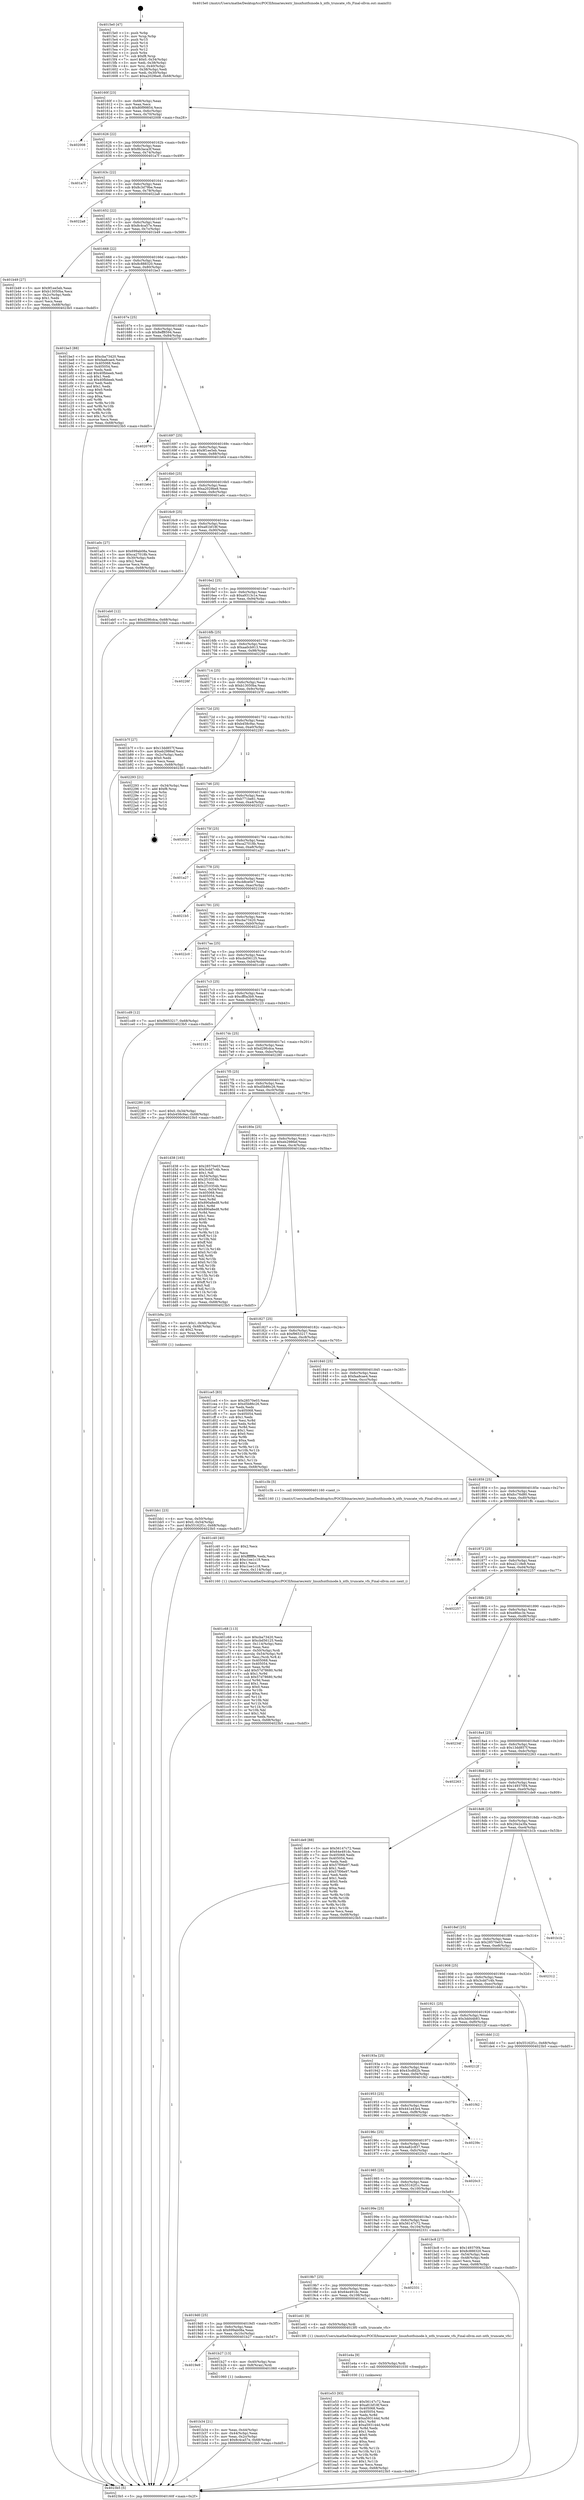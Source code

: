 digraph "0x4015e0" {
  label = "0x4015e0 (/mnt/c/Users/mathe/Desktop/tcc/POCII/binaries/extr_linuxfsntfsinode.h_ntfs_truncate_vfs_Final-ollvm.out::main(0))"
  labelloc = "t"
  node[shape=record]

  Entry [label="",width=0.3,height=0.3,shape=circle,fillcolor=black,style=filled]
  "0x40160f" [label="{
     0x40160f [23]\l
     | [instrs]\l
     &nbsp;&nbsp;0x40160f \<+3\>: mov -0x68(%rbp),%eax\l
     &nbsp;&nbsp;0x401612 \<+2\>: mov %eax,%ecx\l
     &nbsp;&nbsp;0x401614 \<+6\>: sub $0x80f99854,%ecx\l
     &nbsp;&nbsp;0x40161a \<+3\>: mov %eax,-0x6c(%rbp)\l
     &nbsp;&nbsp;0x40161d \<+3\>: mov %ecx,-0x70(%rbp)\l
     &nbsp;&nbsp;0x401620 \<+6\>: je 0000000000402008 \<main+0xa28\>\l
  }"]
  "0x402008" [label="{
     0x402008\l
  }", style=dashed]
  "0x401626" [label="{
     0x401626 [22]\l
     | [instrs]\l
     &nbsp;&nbsp;0x401626 \<+5\>: jmp 000000000040162b \<main+0x4b\>\l
     &nbsp;&nbsp;0x40162b \<+3\>: mov -0x6c(%rbp),%eax\l
     &nbsp;&nbsp;0x40162e \<+5\>: sub $0x8b3aca3f,%eax\l
     &nbsp;&nbsp;0x401633 \<+3\>: mov %eax,-0x74(%rbp)\l
     &nbsp;&nbsp;0x401636 \<+6\>: je 0000000000401a7f \<main+0x49f\>\l
  }"]
  Exit [label="",width=0.3,height=0.3,shape=circle,fillcolor=black,style=filled,peripheries=2]
  "0x401a7f" [label="{
     0x401a7f\l
  }", style=dashed]
  "0x40163c" [label="{
     0x40163c [22]\l
     | [instrs]\l
     &nbsp;&nbsp;0x40163c \<+5\>: jmp 0000000000401641 \<main+0x61\>\l
     &nbsp;&nbsp;0x401641 \<+3\>: mov -0x6c(%rbp),%eax\l
     &nbsp;&nbsp;0x401644 \<+5\>: sub $0x8c3d79be,%eax\l
     &nbsp;&nbsp;0x401649 \<+3\>: mov %eax,-0x78(%rbp)\l
     &nbsp;&nbsp;0x40164c \<+6\>: je 00000000004022a8 \<main+0xcc8\>\l
  }"]
  "0x401e53" [label="{
     0x401e53 [93]\l
     | [instrs]\l
     &nbsp;&nbsp;0x401e53 \<+5\>: mov $0x56147c72,%eax\l
     &nbsp;&nbsp;0x401e58 \<+5\>: mov $0xa81bf18f,%ecx\l
     &nbsp;&nbsp;0x401e5d \<+7\>: mov 0x405068,%edx\l
     &nbsp;&nbsp;0x401e64 \<+7\>: mov 0x405054,%esi\l
     &nbsp;&nbsp;0x401e6b \<+3\>: mov %edx,%r8d\l
     &nbsp;&nbsp;0x401e6e \<+7\>: sub $0xa593144d,%r8d\l
     &nbsp;&nbsp;0x401e75 \<+4\>: sub $0x1,%r8d\l
     &nbsp;&nbsp;0x401e79 \<+7\>: add $0xa593144d,%r8d\l
     &nbsp;&nbsp;0x401e80 \<+4\>: imul %r8d,%edx\l
     &nbsp;&nbsp;0x401e84 \<+3\>: and $0x1,%edx\l
     &nbsp;&nbsp;0x401e87 \<+3\>: cmp $0x0,%edx\l
     &nbsp;&nbsp;0x401e8a \<+4\>: sete %r9b\l
     &nbsp;&nbsp;0x401e8e \<+3\>: cmp $0xa,%esi\l
     &nbsp;&nbsp;0x401e91 \<+4\>: setl %r10b\l
     &nbsp;&nbsp;0x401e95 \<+3\>: mov %r9b,%r11b\l
     &nbsp;&nbsp;0x401e98 \<+3\>: and %r10b,%r11b\l
     &nbsp;&nbsp;0x401e9b \<+3\>: xor %r10b,%r9b\l
     &nbsp;&nbsp;0x401e9e \<+3\>: or %r9b,%r11b\l
     &nbsp;&nbsp;0x401ea1 \<+4\>: test $0x1,%r11b\l
     &nbsp;&nbsp;0x401ea5 \<+3\>: cmovne %ecx,%eax\l
     &nbsp;&nbsp;0x401ea8 \<+3\>: mov %eax,-0x68(%rbp)\l
     &nbsp;&nbsp;0x401eab \<+5\>: jmp 00000000004023b5 \<main+0xdd5\>\l
  }"]
  "0x4022a8" [label="{
     0x4022a8\l
  }", style=dashed]
  "0x401652" [label="{
     0x401652 [22]\l
     | [instrs]\l
     &nbsp;&nbsp;0x401652 \<+5\>: jmp 0000000000401657 \<main+0x77\>\l
     &nbsp;&nbsp;0x401657 \<+3\>: mov -0x6c(%rbp),%eax\l
     &nbsp;&nbsp;0x40165a \<+5\>: sub $0x8c4ca57e,%eax\l
     &nbsp;&nbsp;0x40165f \<+3\>: mov %eax,-0x7c(%rbp)\l
     &nbsp;&nbsp;0x401662 \<+6\>: je 0000000000401b49 \<main+0x569\>\l
  }"]
  "0x401e4a" [label="{
     0x401e4a [9]\l
     | [instrs]\l
     &nbsp;&nbsp;0x401e4a \<+4\>: mov -0x50(%rbp),%rdi\l
     &nbsp;&nbsp;0x401e4e \<+5\>: call 0000000000401030 \<free@plt\>\l
     | [calls]\l
     &nbsp;&nbsp;0x401030 \{1\} (unknown)\l
  }"]
  "0x401b49" [label="{
     0x401b49 [27]\l
     | [instrs]\l
     &nbsp;&nbsp;0x401b49 \<+5\>: mov $0x9f1ee5eb,%eax\l
     &nbsp;&nbsp;0x401b4e \<+5\>: mov $0xb13050ba,%ecx\l
     &nbsp;&nbsp;0x401b53 \<+3\>: mov -0x2c(%rbp),%edx\l
     &nbsp;&nbsp;0x401b56 \<+3\>: cmp $0x1,%edx\l
     &nbsp;&nbsp;0x401b59 \<+3\>: cmovl %ecx,%eax\l
     &nbsp;&nbsp;0x401b5c \<+3\>: mov %eax,-0x68(%rbp)\l
     &nbsp;&nbsp;0x401b5f \<+5\>: jmp 00000000004023b5 \<main+0xdd5\>\l
  }"]
  "0x401668" [label="{
     0x401668 [22]\l
     | [instrs]\l
     &nbsp;&nbsp;0x401668 \<+5\>: jmp 000000000040166d \<main+0x8d\>\l
     &nbsp;&nbsp;0x40166d \<+3\>: mov -0x6c(%rbp),%eax\l
     &nbsp;&nbsp;0x401670 \<+5\>: sub $0x8c888320,%eax\l
     &nbsp;&nbsp;0x401675 \<+3\>: mov %eax,-0x80(%rbp)\l
     &nbsp;&nbsp;0x401678 \<+6\>: je 0000000000401be3 \<main+0x603\>\l
  }"]
  "0x401c68" [label="{
     0x401c68 [113]\l
     | [instrs]\l
     &nbsp;&nbsp;0x401c68 \<+5\>: mov $0xcba73420,%ecx\l
     &nbsp;&nbsp;0x401c6d \<+5\>: mov $0xcbd56125,%edx\l
     &nbsp;&nbsp;0x401c72 \<+6\>: mov -0x114(%rbp),%esi\l
     &nbsp;&nbsp;0x401c78 \<+3\>: imul %eax,%esi\l
     &nbsp;&nbsp;0x401c7b \<+4\>: mov -0x50(%rbp),%rdi\l
     &nbsp;&nbsp;0x401c7f \<+4\>: movslq -0x54(%rbp),%r8\l
     &nbsp;&nbsp;0x401c83 \<+4\>: mov %esi,(%rdi,%r8,4)\l
     &nbsp;&nbsp;0x401c87 \<+7\>: mov 0x405068,%eax\l
     &nbsp;&nbsp;0x401c8e \<+7\>: mov 0x405054,%esi\l
     &nbsp;&nbsp;0x401c95 \<+3\>: mov %eax,%r9d\l
     &nbsp;&nbsp;0x401c98 \<+7\>: add $0x57d78680,%r9d\l
     &nbsp;&nbsp;0x401c9f \<+4\>: sub $0x1,%r9d\l
     &nbsp;&nbsp;0x401ca3 \<+7\>: sub $0x57d78680,%r9d\l
     &nbsp;&nbsp;0x401caa \<+4\>: imul %r9d,%eax\l
     &nbsp;&nbsp;0x401cae \<+3\>: and $0x1,%eax\l
     &nbsp;&nbsp;0x401cb1 \<+3\>: cmp $0x0,%eax\l
     &nbsp;&nbsp;0x401cb4 \<+4\>: sete %r10b\l
     &nbsp;&nbsp;0x401cb8 \<+3\>: cmp $0xa,%esi\l
     &nbsp;&nbsp;0x401cbb \<+4\>: setl %r11b\l
     &nbsp;&nbsp;0x401cbf \<+3\>: mov %r10b,%bl\l
     &nbsp;&nbsp;0x401cc2 \<+3\>: and %r11b,%bl\l
     &nbsp;&nbsp;0x401cc5 \<+3\>: xor %r11b,%r10b\l
     &nbsp;&nbsp;0x401cc8 \<+3\>: or %r10b,%bl\l
     &nbsp;&nbsp;0x401ccb \<+3\>: test $0x1,%bl\l
     &nbsp;&nbsp;0x401cce \<+3\>: cmovne %edx,%ecx\l
     &nbsp;&nbsp;0x401cd1 \<+3\>: mov %ecx,-0x68(%rbp)\l
     &nbsp;&nbsp;0x401cd4 \<+5\>: jmp 00000000004023b5 \<main+0xdd5\>\l
  }"]
  "0x401be3" [label="{
     0x401be3 [88]\l
     | [instrs]\l
     &nbsp;&nbsp;0x401be3 \<+5\>: mov $0xcba73420,%eax\l
     &nbsp;&nbsp;0x401be8 \<+5\>: mov $0xfaa8cae4,%ecx\l
     &nbsp;&nbsp;0x401bed \<+7\>: mov 0x405068,%edx\l
     &nbsp;&nbsp;0x401bf4 \<+7\>: mov 0x405054,%esi\l
     &nbsp;&nbsp;0x401bfb \<+2\>: mov %edx,%edi\l
     &nbsp;&nbsp;0x401bfd \<+6\>: add $0x40fbbeeb,%edi\l
     &nbsp;&nbsp;0x401c03 \<+3\>: sub $0x1,%edi\l
     &nbsp;&nbsp;0x401c06 \<+6\>: sub $0x40fbbeeb,%edi\l
     &nbsp;&nbsp;0x401c0c \<+3\>: imul %edi,%edx\l
     &nbsp;&nbsp;0x401c0f \<+3\>: and $0x1,%edx\l
     &nbsp;&nbsp;0x401c12 \<+3\>: cmp $0x0,%edx\l
     &nbsp;&nbsp;0x401c15 \<+4\>: sete %r8b\l
     &nbsp;&nbsp;0x401c19 \<+3\>: cmp $0xa,%esi\l
     &nbsp;&nbsp;0x401c1c \<+4\>: setl %r9b\l
     &nbsp;&nbsp;0x401c20 \<+3\>: mov %r8b,%r10b\l
     &nbsp;&nbsp;0x401c23 \<+3\>: and %r9b,%r10b\l
     &nbsp;&nbsp;0x401c26 \<+3\>: xor %r9b,%r8b\l
     &nbsp;&nbsp;0x401c29 \<+3\>: or %r8b,%r10b\l
     &nbsp;&nbsp;0x401c2c \<+4\>: test $0x1,%r10b\l
     &nbsp;&nbsp;0x401c30 \<+3\>: cmovne %ecx,%eax\l
     &nbsp;&nbsp;0x401c33 \<+3\>: mov %eax,-0x68(%rbp)\l
     &nbsp;&nbsp;0x401c36 \<+5\>: jmp 00000000004023b5 \<main+0xdd5\>\l
  }"]
  "0x40167e" [label="{
     0x40167e [25]\l
     | [instrs]\l
     &nbsp;&nbsp;0x40167e \<+5\>: jmp 0000000000401683 \<main+0xa3\>\l
     &nbsp;&nbsp;0x401683 \<+3\>: mov -0x6c(%rbp),%eax\l
     &nbsp;&nbsp;0x401686 \<+5\>: sub $0x8eff8594,%eax\l
     &nbsp;&nbsp;0x40168b \<+6\>: mov %eax,-0x84(%rbp)\l
     &nbsp;&nbsp;0x401691 \<+6\>: je 0000000000402070 \<main+0xa90\>\l
  }"]
  "0x401c40" [label="{
     0x401c40 [40]\l
     | [instrs]\l
     &nbsp;&nbsp;0x401c40 \<+5\>: mov $0x2,%ecx\l
     &nbsp;&nbsp;0x401c45 \<+1\>: cltd\l
     &nbsp;&nbsp;0x401c46 \<+2\>: idiv %ecx\l
     &nbsp;&nbsp;0x401c48 \<+6\>: imul $0xfffffffe,%edx,%ecx\l
     &nbsp;&nbsp;0x401c4e \<+6\>: add $0xc1ee1c18,%ecx\l
     &nbsp;&nbsp;0x401c54 \<+3\>: add $0x1,%ecx\l
     &nbsp;&nbsp;0x401c57 \<+6\>: sub $0xc1ee1c18,%ecx\l
     &nbsp;&nbsp;0x401c5d \<+6\>: mov %ecx,-0x114(%rbp)\l
     &nbsp;&nbsp;0x401c63 \<+5\>: call 0000000000401160 \<next_i\>\l
     | [calls]\l
     &nbsp;&nbsp;0x401160 \{1\} (/mnt/c/Users/mathe/Desktop/tcc/POCII/binaries/extr_linuxfsntfsinode.h_ntfs_truncate_vfs_Final-ollvm.out::next_i)\l
  }"]
  "0x402070" [label="{
     0x402070\l
  }", style=dashed]
  "0x401697" [label="{
     0x401697 [25]\l
     | [instrs]\l
     &nbsp;&nbsp;0x401697 \<+5\>: jmp 000000000040169c \<main+0xbc\>\l
     &nbsp;&nbsp;0x40169c \<+3\>: mov -0x6c(%rbp),%eax\l
     &nbsp;&nbsp;0x40169f \<+5\>: sub $0x9f1ee5eb,%eax\l
     &nbsp;&nbsp;0x4016a4 \<+6\>: mov %eax,-0x88(%rbp)\l
     &nbsp;&nbsp;0x4016aa \<+6\>: je 0000000000401b64 \<main+0x584\>\l
  }"]
  "0x401bb1" [label="{
     0x401bb1 [23]\l
     | [instrs]\l
     &nbsp;&nbsp;0x401bb1 \<+4\>: mov %rax,-0x50(%rbp)\l
     &nbsp;&nbsp;0x401bb5 \<+7\>: movl $0x0,-0x54(%rbp)\l
     &nbsp;&nbsp;0x401bbc \<+7\>: movl $0x55162f1c,-0x68(%rbp)\l
     &nbsp;&nbsp;0x401bc3 \<+5\>: jmp 00000000004023b5 \<main+0xdd5\>\l
  }"]
  "0x401b64" [label="{
     0x401b64\l
  }", style=dashed]
  "0x4016b0" [label="{
     0x4016b0 [25]\l
     | [instrs]\l
     &nbsp;&nbsp;0x4016b0 \<+5\>: jmp 00000000004016b5 \<main+0xd5\>\l
     &nbsp;&nbsp;0x4016b5 \<+3\>: mov -0x6c(%rbp),%eax\l
     &nbsp;&nbsp;0x4016b8 \<+5\>: sub $0xa2029be8,%eax\l
     &nbsp;&nbsp;0x4016bd \<+6\>: mov %eax,-0x8c(%rbp)\l
     &nbsp;&nbsp;0x4016c3 \<+6\>: je 0000000000401a0c \<main+0x42c\>\l
  }"]
  "0x401b34" [label="{
     0x401b34 [21]\l
     | [instrs]\l
     &nbsp;&nbsp;0x401b34 \<+3\>: mov %eax,-0x44(%rbp)\l
     &nbsp;&nbsp;0x401b37 \<+3\>: mov -0x44(%rbp),%eax\l
     &nbsp;&nbsp;0x401b3a \<+3\>: mov %eax,-0x2c(%rbp)\l
     &nbsp;&nbsp;0x401b3d \<+7\>: movl $0x8c4ca57e,-0x68(%rbp)\l
     &nbsp;&nbsp;0x401b44 \<+5\>: jmp 00000000004023b5 \<main+0xdd5\>\l
  }"]
  "0x401a0c" [label="{
     0x401a0c [27]\l
     | [instrs]\l
     &nbsp;&nbsp;0x401a0c \<+5\>: mov $0x699ab08a,%eax\l
     &nbsp;&nbsp;0x401a11 \<+5\>: mov $0xca27018b,%ecx\l
     &nbsp;&nbsp;0x401a16 \<+3\>: mov -0x30(%rbp),%edx\l
     &nbsp;&nbsp;0x401a19 \<+3\>: cmp $0x2,%edx\l
     &nbsp;&nbsp;0x401a1c \<+3\>: cmovne %ecx,%eax\l
     &nbsp;&nbsp;0x401a1f \<+3\>: mov %eax,-0x68(%rbp)\l
     &nbsp;&nbsp;0x401a22 \<+5\>: jmp 00000000004023b5 \<main+0xdd5\>\l
  }"]
  "0x4016c9" [label="{
     0x4016c9 [25]\l
     | [instrs]\l
     &nbsp;&nbsp;0x4016c9 \<+5\>: jmp 00000000004016ce \<main+0xee\>\l
     &nbsp;&nbsp;0x4016ce \<+3\>: mov -0x6c(%rbp),%eax\l
     &nbsp;&nbsp;0x4016d1 \<+5\>: sub $0xa81bf18f,%eax\l
     &nbsp;&nbsp;0x4016d6 \<+6\>: mov %eax,-0x90(%rbp)\l
     &nbsp;&nbsp;0x4016dc \<+6\>: je 0000000000401eb0 \<main+0x8d0\>\l
  }"]
  "0x4023b5" [label="{
     0x4023b5 [5]\l
     | [instrs]\l
     &nbsp;&nbsp;0x4023b5 \<+5\>: jmp 000000000040160f \<main+0x2f\>\l
  }"]
  "0x4015e0" [label="{
     0x4015e0 [47]\l
     | [instrs]\l
     &nbsp;&nbsp;0x4015e0 \<+1\>: push %rbp\l
     &nbsp;&nbsp;0x4015e1 \<+3\>: mov %rsp,%rbp\l
     &nbsp;&nbsp;0x4015e4 \<+2\>: push %r15\l
     &nbsp;&nbsp;0x4015e6 \<+2\>: push %r14\l
     &nbsp;&nbsp;0x4015e8 \<+2\>: push %r13\l
     &nbsp;&nbsp;0x4015ea \<+2\>: push %r12\l
     &nbsp;&nbsp;0x4015ec \<+1\>: push %rbx\l
     &nbsp;&nbsp;0x4015ed \<+7\>: sub $0xf8,%rsp\l
     &nbsp;&nbsp;0x4015f4 \<+7\>: movl $0x0,-0x34(%rbp)\l
     &nbsp;&nbsp;0x4015fb \<+3\>: mov %edi,-0x38(%rbp)\l
     &nbsp;&nbsp;0x4015fe \<+4\>: mov %rsi,-0x40(%rbp)\l
     &nbsp;&nbsp;0x401602 \<+3\>: mov -0x38(%rbp),%edi\l
     &nbsp;&nbsp;0x401605 \<+3\>: mov %edi,-0x30(%rbp)\l
     &nbsp;&nbsp;0x401608 \<+7\>: movl $0xa2029be8,-0x68(%rbp)\l
  }"]
  "0x4019e9" [label="{
     0x4019e9\l
  }", style=dashed]
  "0x401eb0" [label="{
     0x401eb0 [12]\l
     | [instrs]\l
     &nbsp;&nbsp;0x401eb0 \<+7\>: movl $0xd29fcdca,-0x68(%rbp)\l
     &nbsp;&nbsp;0x401eb7 \<+5\>: jmp 00000000004023b5 \<main+0xdd5\>\l
  }"]
  "0x4016e2" [label="{
     0x4016e2 [25]\l
     | [instrs]\l
     &nbsp;&nbsp;0x4016e2 \<+5\>: jmp 00000000004016e7 \<main+0x107\>\l
     &nbsp;&nbsp;0x4016e7 \<+3\>: mov -0x6c(%rbp),%eax\l
     &nbsp;&nbsp;0x4016ea \<+5\>: sub $0xa9313c1e,%eax\l
     &nbsp;&nbsp;0x4016ef \<+6\>: mov %eax,-0x94(%rbp)\l
     &nbsp;&nbsp;0x4016f5 \<+6\>: je 0000000000401ebc \<main+0x8dc\>\l
  }"]
  "0x401b27" [label="{
     0x401b27 [13]\l
     | [instrs]\l
     &nbsp;&nbsp;0x401b27 \<+4\>: mov -0x40(%rbp),%rax\l
     &nbsp;&nbsp;0x401b2b \<+4\>: mov 0x8(%rax),%rdi\l
     &nbsp;&nbsp;0x401b2f \<+5\>: call 0000000000401060 \<atoi@plt\>\l
     | [calls]\l
     &nbsp;&nbsp;0x401060 \{1\} (unknown)\l
  }"]
  "0x401ebc" [label="{
     0x401ebc\l
  }", style=dashed]
  "0x4016fb" [label="{
     0x4016fb [25]\l
     | [instrs]\l
     &nbsp;&nbsp;0x4016fb \<+5\>: jmp 0000000000401700 \<main+0x120\>\l
     &nbsp;&nbsp;0x401700 \<+3\>: mov -0x6c(%rbp),%eax\l
     &nbsp;&nbsp;0x401703 \<+5\>: sub $0xaa0cb913,%eax\l
     &nbsp;&nbsp;0x401708 \<+6\>: mov %eax,-0x98(%rbp)\l
     &nbsp;&nbsp;0x40170e \<+6\>: je 000000000040226f \<main+0xc8f\>\l
  }"]
  "0x4019d0" [label="{
     0x4019d0 [25]\l
     | [instrs]\l
     &nbsp;&nbsp;0x4019d0 \<+5\>: jmp 00000000004019d5 \<main+0x3f5\>\l
     &nbsp;&nbsp;0x4019d5 \<+3\>: mov -0x6c(%rbp),%eax\l
     &nbsp;&nbsp;0x4019d8 \<+5\>: sub $0x699ab08a,%eax\l
     &nbsp;&nbsp;0x4019dd \<+6\>: mov %eax,-0x10c(%rbp)\l
     &nbsp;&nbsp;0x4019e3 \<+6\>: je 0000000000401b27 \<main+0x547\>\l
  }"]
  "0x40226f" [label="{
     0x40226f\l
  }", style=dashed]
  "0x401714" [label="{
     0x401714 [25]\l
     | [instrs]\l
     &nbsp;&nbsp;0x401714 \<+5\>: jmp 0000000000401719 \<main+0x139\>\l
     &nbsp;&nbsp;0x401719 \<+3\>: mov -0x6c(%rbp),%eax\l
     &nbsp;&nbsp;0x40171c \<+5\>: sub $0xb13050ba,%eax\l
     &nbsp;&nbsp;0x401721 \<+6\>: mov %eax,-0x9c(%rbp)\l
     &nbsp;&nbsp;0x401727 \<+6\>: je 0000000000401b7f \<main+0x59f\>\l
  }"]
  "0x401e41" [label="{
     0x401e41 [9]\l
     | [instrs]\l
     &nbsp;&nbsp;0x401e41 \<+4\>: mov -0x50(%rbp),%rdi\l
     &nbsp;&nbsp;0x401e45 \<+5\>: call 00000000004013f0 \<ntfs_truncate_vfs\>\l
     | [calls]\l
     &nbsp;&nbsp;0x4013f0 \{1\} (/mnt/c/Users/mathe/Desktop/tcc/POCII/binaries/extr_linuxfsntfsinode.h_ntfs_truncate_vfs_Final-ollvm.out::ntfs_truncate_vfs)\l
  }"]
  "0x401b7f" [label="{
     0x401b7f [27]\l
     | [instrs]\l
     &nbsp;&nbsp;0x401b7f \<+5\>: mov $0x13dd857f,%eax\l
     &nbsp;&nbsp;0x401b84 \<+5\>: mov $0xeb2986ef,%ecx\l
     &nbsp;&nbsp;0x401b89 \<+3\>: mov -0x2c(%rbp),%edx\l
     &nbsp;&nbsp;0x401b8c \<+3\>: cmp $0x0,%edx\l
     &nbsp;&nbsp;0x401b8f \<+3\>: cmove %ecx,%eax\l
     &nbsp;&nbsp;0x401b92 \<+3\>: mov %eax,-0x68(%rbp)\l
     &nbsp;&nbsp;0x401b95 \<+5\>: jmp 00000000004023b5 \<main+0xdd5\>\l
  }"]
  "0x40172d" [label="{
     0x40172d [25]\l
     | [instrs]\l
     &nbsp;&nbsp;0x40172d \<+5\>: jmp 0000000000401732 \<main+0x152\>\l
     &nbsp;&nbsp;0x401732 \<+3\>: mov -0x6c(%rbp),%eax\l
     &nbsp;&nbsp;0x401735 \<+5\>: sub $0xb458c9ac,%eax\l
     &nbsp;&nbsp;0x40173a \<+6\>: mov %eax,-0xa0(%rbp)\l
     &nbsp;&nbsp;0x401740 \<+6\>: je 0000000000402293 \<main+0xcb3\>\l
  }"]
  "0x4019b7" [label="{
     0x4019b7 [25]\l
     | [instrs]\l
     &nbsp;&nbsp;0x4019b7 \<+5\>: jmp 00000000004019bc \<main+0x3dc\>\l
     &nbsp;&nbsp;0x4019bc \<+3\>: mov -0x6c(%rbp),%eax\l
     &nbsp;&nbsp;0x4019bf \<+5\>: sub $0x64e491dc,%eax\l
     &nbsp;&nbsp;0x4019c4 \<+6\>: mov %eax,-0x108(%rbp)\l
     &nbsp;&nbsp;0x4019ca \<+6\>: je 0000000000401e41 \<main+0x861\>\l
  }"]
  "0x402293" [label="{
     0x402293 [21]\l
     | [instrs]\l
     &nbsp;&nbsp;0x402293 \<+3\>: mov -0x34(%rbp),%eax\l
     &nbsp;&nbsp;0x402296 \<+7\>: add $0xf8,%rsp\l
     &nbsp;&nbsp;0x40229d \<+1\>: pop %rbx\l
     &nbsp;&nbsp;0x40229e \<+2\>: pop %r12\l
     &nbsp;&nbsp;0x4022a0 \<+2\>: pop %r13\l
     &nbsp;&nbsp;0x4022a2 \<+2\>: pop %r14\l
     &nbsp;&nbsp;0x4022a4 \<+2\>: pop %r15\l
     &nbsp;&nbsp;0x4022a6 \<+1\>: pop %rbp\l
     &nbsp;&nbsp;0x4022a7 \<+1\>: ret\l
  }"]
  "0x401746" [label="{
     0x401746 [25]\l
     | [instrs]\l
     &nbsp;&nbsp;0x401746 \<+5\>: jmp 000000000040174b \<main+0x16b\>\l
     &nbsp;&nbsp;0x40174b \<+3\>: mov -0x6c(%rbp),%eax\l
     &nbsp;&nbsp;0x40174e \<+5\>: sub $0xb771be61,%eax\l
     &nbsp;&nbsp;0x401753 \<+6\>: mov %eax,-0xa4(%rbp)\l
     &nbsp;&nbsp;0x401759 \<+6\>: je 0000000000402023 \<main+0xa43\>\l
  }"]
  "0x402331" [label="{
     0x402331\l
  }", style=dashed]
  "0x402023" [label="{
     0x402023\l
  }", style=dashed]
  "0x40175f" [label="{
     0x40175f [25]\l
     | [instrs]\l
     &nbsp;&nbsp;0x40175f \<+5\>: jmp 0000000000401764 \<main+0x184\>\l
     &nbsp;&nbsp;0x401764 \<+3\>: mov -0x6c(%rbp),%eax\l
     &nbsp;&nbsp;0x401767 \<+5\>: sub $0xca27018b,%eax\l
     &nbsp;&nbsp;0x40176c \<+6\>: mov %eax,-0xa8(%rbp)\l
     &nbsp;&nbsp;0x401772 \<+6\>: je 0000000000401a27 \<main+0x447\>\l
  }"]
  "0x40199e" [label="{
     0x40199e [25]\l
     | [instrs]\l
     &nbsp;&nbsp;0x40199e \<+5\>: jmp 00000000004019a3 \<main+0x3c3\>\l
     &nbsp;&nbsp;0x4019a3 \<+3\>: mov -0x6c(%rbp),%eax\l
     &nbsp;&nbsp;0x4019a6 \<+5\>: sub $0x56147c72,%eax\l
     &nbsp;&nbsp;0x4019ab \<+6\>: mov %eax,-0x104(%rbp)\l
     &nbsp;&nbsp;0x4019b1 \<+6\>: je 0000000000402331 \<main+0xd51\>\l
  }"]
  "0x401a27" [label="{
     0x401a27\l
  }", style=dashed]
  "0x401778" [label="{
     0x401778 [25]\l
     | [instrs]\l
     &nbsp;&nbsp;0x401778 \<+5\>: jmp 000000000040177d \<main+0x19d\>\l
     &nbsp;&nbsp;0x40177d \<+3\>: mov -0x6c(%rbp),%eax\l
     &nbsp;&nbsp;0x401780 \<+5\>: sub $0xcb8ce0e7,%eax\l
     &nbsp;&nbsp;0x401785 \<+6\>: mov %eax,-0xac(%rbp)\l
     &nbsp;&nbsp;0x40178b \<+6\>: je 00000000004021b5 \<main+0xbd5\>\l
  }"]
  "0x401bc8" [label="{
     0x401bc8 [27]\l
     | [instrs]\l
     &nbsp;&nbsp;0x401bc8 \<+5\>: mov $0x149370f4,%eax\l
     &nbsp;&nbsp;0x401bcd \<+5\>: mov $0x8c888320,%ecx\l
     &nbsp;&nbsp;0x401bd2 \<+3\>: mov -0x54(%rbp),%edx\l
     &nbsp;&nbsp;0x401bd5 \<+3\>: cmp -0x48(%rbp),%edx\l
     &nbsp;&nbsp;0x401bd8 \<+3\>: cmovl %ecx,%eax\l
     &nbsp;&nbsp;0x401bdb \<+3\>: mov %eax,-0x68(%rbp)\l
     &nbsp;&nbsp;0x401bde \<+5\>: jmp 00000000004023b5 \<main+0xdd5\>\l
  }"]
  "0x4021b5" [label="{
     0x4021b5\l
  }", style=dashed]
  "0x401791" [label="{
     0x401791 [25]\l
     | [instrs]\l
     &nbsp;&nbsp;0x401791 \<+5\>: jmp 0000000000401796 \<main+0x1b6\>\l
     &nbsp;&nbsp;0x401796 \<+3\>: mov -0x6c(%rbp),%eax\l
     &nbsp;&nbsp;0x401799 \<+5\>: sub $0xcba73420,%eax\l
     &nbsp;&nbsp;0x40179e \<+6\>: mov %eax,-0xb0(%rbp)\l
     &nbsp;&nbsp;0x4017a4 \<+6\>: je 00000000004022c0 \<main+0xce0\>\l
  }"]
  "0x401985" [label="{
     0x401985 [25]\l
     | [instrs]\l
     &nbsp;&nbsp;0x401985 \<+5\>: jmp 000000000040198a \<main+0x3aa\>\l
     &nbsp;&nbsp;0x40198a \<+3\>: mov -0x6c(%rbp),%eax\l
     &nbsp;&nbsp;0x40198d \<+5\>: sub $0x55162f1c,%eax\l
     &nbsp;&nbsp;0x401992 \<+6\>: mov %eax,-0x100(%rbp)\l
     &nbsp;&nbsp;0x401998 \<+6\>: je 0000000000401bc8 \<main+0x5e8\>\l
  }"]
  "0x4022c0" [label="{
     0x4022c0\l
  }", style=dashed]
  "0x4017aa" [label="{
     0x4017aa [25]\l
     | [instrs]\l
     &nbsp;&nbsp;0x4017aa \<+5\>: jmp 00000000004017af \<main+0x1cf\>\l
     &nbsp;&nbsp;0x4017af \<+3\>: mov -0x6c(%rbp),%eax\l
     &nbsp;&nbsp;0x4017b2 \<+5\>: sub $0xcbd56125,%eax\l
     &nbsp;&nbsp;0x4017b7 \<+6\>: mov %eax,-0xb4(%rbp)\l
     &nbsp;&nbsp;0x4017bd \<+6\>: je 0000000000401cd9 \<main+0x6f9\>\l
  }"]
  "0x4020c3" [label="{
     0x4020c3\l
  }", style=dashed]
  "0x401cd9" [label="{
     0x401cd9 [12]\l
     | [instrs]\l
     &nbsp;&nbsp;0x401cd9 \<+7\>: movl $0xf9653217,-0x68(%rbp)\l
     &nbsp;&nbsp;0x401ce0 \<+5\>: jmp 00000000004023b5 \<main+0xdd5\>\l
  }"]
  "0x4017c3" [label="{
     0x4017c3 [25]\l
     | [instrs]\l
     &nbsp;&nbsp;0x4017c3 \<+5\>: jmp 00000000004017c8 \<main+0x1e8\>\l
     &nbsp;&nbsp;0x4017c8 \<+3\>: mov -0x6c(%rbp),%eax\l
     &nbsp;&nbsp;0x4017cb \<+5\>: sub $0xcff0a3b9,%eax\l
     &nbsp;&nbsp;0x4017d0 \<+6\>: mov %eax,-0xb8(%rbp)\l
     &nbsp;&nbsp;0x4017d6 \<+6\>: je 0000000000402123 \<main+0xb43\>\l
  }"]
  "0x40196c" [label="{
     0x40196c [25]\l
     | [instrs]\l
     &nbsp;&nbsp;0x40196c \<+5\>: jmp 0000000000401971 \<main+0x391\>\l
     &nbsp;&nbsp;0x401971 \<+3\>: mov -0x6c(%rbp),%eax\l
     &nbsp;&nbsp;0x401974 \<+5\>: sub $0x4a82c837,%eax\l
     &nbsp;&nbsp;0x401979 \<+6\>: mov %eax,-0xfc(%rbp)\l
     &nbsp;&nbsp;0x40197f \<+6\>: je 00000000004020c3 \<main+0xae3\>\l
  }"]
  "0x402123" [label="{
     0x402123\l
  }", style=dashed]
  "0x4017dc" [label="{
     0x4017dc [25]\l
     | [instrs]\l
     &nbsp;&nbsp;0x4017dc \<+5\>: jmp 00000000004017e1 \<main+0x201\>\l
     &nbsp;&nbsp;0x4017e1 \<+3\>: mov -0x6c(%rbp),%eax\l
     &nbsp;&nbsp;0x4017e4 \<+5\>: sub $0xd29fcdca,%eax\l
     &nbsp;&nbsp;0x4017e9 \<+6\>: mov %eax,-0xbc(%rbp)\l
     &nbsp;&nbsp;0x4017ef \<+6\>: je 0000000000402280 \<main+0xca0\>\l
  }"]
  "0x40239c" [label="{
     0x40239c\l
  }", style=dashed]
  "0x402280" [label="{
     0x402280 [19]\l
     | [instrs]\l
     &nbsp;&nbsp;0x402280 \<+7\>: movl $0x0,-0x34(%rbp)\l
     &nbsp;&nbsp;0x402287 \<+7\>: movl $0xb458c9ac,-0x68(%rbp)\l
     &nbsp;&nbsp;0x40228e \<+5\>: jmp 00000000004023b5 \<main+0xdd5\>\l
  }"]
  "0x4017f5" [label="{
     0x4017f5 [25]\l
     | [instrs]\l
     &nbsp;&nbsp;0x4017f5 \<+5\>: jmp 00000000004017fa \<main+0x21a\>\l
     &nbsp;&nbsp;0x4017fa \<+3\>: mov -0x6c(%rbp),%eax\l
     &nbsp;&nbsp;0x4017fd \<+5\>: sub $0xd5b86c26,%eax\l
     &nbsp;&nbsp;0x401802 \<+6\>: mov %eax,-0xc0(%rbp)\l
     &nbsp;&nbsp;0x401808 \<+6\>: je 0000000000401d38 \<main+0x758\>\l
  }"]
  "0x401953" [label="{
     0x401953 [25]\l
     | [instrs]\l
     &nbsp;&nbsp;0x401953 \<+5\>: jmp 0000000000401958 \<main+0x378\>\l
     &nbsp;&nbsp;0x401958 \<+3\>: mov -0x6c(%rbp),%eax\l
     &nbsp;&nbsp;0x40195b \<+5\>: sub $0x441e43e4,%eax\l
     &nbsp;&nbsp;0x401960 \<+6\>: mov %eax,-0xf8(%rbp)\l
     &nbsp;&nbsp;0x401966 \<+6\>: je 000000000040239c \<main+0xdbc\>\l
  }"]
  "0x401d38" [label="{
     0x401d38 [165]\l
     | [instrs]\l
     &nbsp;&nbsp;0x401d38 \<+5\>: mov $0x28570e03,%eax\l
     &nbsp;&nbsp;0x401d3d \<+5\>: mov $0x3cdd7c4b,%ecx\l
     &nbsp;&nbsp;0x401d42 \<+2\>: mov $0x1,%dl\l
     &nbsp;&nbsp;0x401d44 \<+3\>: mov -0x54(%rbp),%esi\l
     &nbsp;&nbsp;0x401d47 \<+6\>: sub $0x2f10354b,%esi\l
     &nbsp;&nbsp;0x401d4d \<+3\>: add $0x1,%esi\l
     &nbsp;&nbsp;0x401d50 \<+6\>: add $0x2f10354b,%esi\l
     &nbsp;&nbsp;0x401d56 \<+3\>: mov %esi,-0x54(%rbp)\l
     &nbsp;&nbsp;0x401d59 \<+7\>: mov 0x405068,%esi\l
     &nbsp;&nbsp;0x401d60 \<+7\>: mov 0x405054,%edi\l
     &nbsp;&nbsp;0x401d67 \<+3\>: mov %esi,%r8d\l
     &nbsp;&nbsp;0x401d6a \<+7\>: add $0x890a8ed8,%r8d\l
     &nbsp;&nbsp;0x401d71 \<+4\>: sub $0x1,%r8d\l
     &nbsp;&nbsp;0x401d75 \<+7\>: sub $0x890a8ed8,%r8d\l
     &nbsp;&nbsp;0x401d7c \<+4\>: imul %r8d,%esi\l
     &nbsp;&nbsp;0x401d80 \<+3\>: and $0x1,%esi\l
     &nbsp;&nbsp;0x401d83 \<+3\>: cmp $0x0,%esi\l
     &nbsp;&nbsp;0x401d86 \<+4\>: sete %r9b\l
     &nbsp;&nbsp;0x401d8a \<+3\>: cmp $0xa,%edi\l
     &nbsp;&nbsp;0x401d8d \<+4\>: setl %r10b\l
     &nbsp;&nbsp;0x401d91 \<+3\>: mov %r9b,%r11b\l
     &nbsp;&nbsp;0x401d94 \<+4\>: xor $0xff,%r11b\l
     &nbsp;&nbsp;0x401d98 \<+3\>: mov %r10b,%bl\l
     &nbsp;&nbsp;0x401d9b \<+3\>: xor $0xff,%bl\l
     &nbsp;&nbsp;0x401d9e \<+3\>: xor $0x0,%dl\l
     &nbsp;&nbsp;0x401da1 \<+3\>: mov %r11b,%r14b\l
     &nbsp;&nbsp;0x401da4 \<+4\>: and $0x0,%r14b\l
     &nbsp;&nbsp;0x401da8 \<+3\>: and %dl,%r9b\l
     &nbsp;&nbsp;0x401dab \<+3\>: mov %bl,%r15b\l
     &nbsp;&nbsp;0x401dae \<+4\>: and $0x0,%r15b\l
     &nbsp;&nbsp;0x401db2 \<+3\>: and %dl,%r10b\l
     &nbsp;&nbsp;0x401db5 \<+3\>: or %r9b,%r14b\l
     &nbsp;&nbsp;0x401db8 \<+3\>: or %r10b,%r15b\l
     &nbsp;&nbsp;0x401dbb \<+3\>: xor %r15b,%r14b\l
     &nbsp;&nbsp;0x401dbe \<+3\>: or %bl,%r11b\l
     &nbsp;&nbsp;0x401dc1 \<+4\>: xor $0xff,%r11b\l
     &nbsp;&nbsp;0x401dc5 \<+3\>: or $0x0,%dl\l
     &nbsp;&nbsp;0x401dc8 \<+3\>: and %dl,%r11b\l
     &nbsp;&nbsp;0x401dcb \<+3\>: or %r11b,%r14b\l
     &nbsp;&nbsp;0x401dce \<+4\>: test $0x1,%r14b\l
     &nbsp;&nbsp;0x401dd2 \<+3\>: cmovne %ecx,%eax\l
     &nbsp;&nbsp;0x401dd5 \<+3\>: mov %eax,-0x68(%rbp)\l
     &nbsp;&nbsp;0x401dd8 \<+5\>: jmp 00000000004023b5 \<main+0xdd5\>\l
  }"]
  "0x40180e" [label="{
     0x40180e [25]\l
     | [instrs]\l
     &nbsp;&nbsp;0x40180e \<+5\>: jmp 0000000000401813 \<main+0x233\>\l
     &nbsp;&nbsp;0x401813 \<+3\>: mov -0x6c(%rbp),%eax\l
     &nbsp;&nbsp;0x401816 \<+5\>: sub $0xeb2986ef,%eax\l
     &nbsp;&nbsp;0x40181b \<+6\>: mov %eax,-0xc4(%rbp)\l
     &nbsp;&nbsp;0x401821 \<+6\>: je 0000000000401b9a \<main+0x5ba\>\l
  }"]
  "0x401f42" [label="{
     0x401f42\l
  }", style=dashed]
  "0x401b9a" [label="{
     0x401b9a [23]\l
     | [instrs]\l
     &nbsp;&nbsp;0x401b9a \<+7\>: movl $0x1,-0x48(%rbp)\l
     &nbsp;&nbsp;0x401ba1 \<+4\>: movslq -0x48(%rbp),%rax\l
     &nbsp;&nbsp;0x401ba5 \<+4\>: shl $0x2,%rax\l
     &nbsp;&nbsp;0x401ba9 \<+3\>: mov %rax,%rdi\l
     &nbsp;&nbsp;0x401bac \<+5\>: call 0000000000401050 \<malloc@plt\>\l
     | [calls]\l
     &nbsp;&nbsp;0x401050 \{1\} (unknown)\l
  }"]
  "0x401827" [label="{
     0x401827 [25]\l
     | [instrs]\l
     &nbsp;&nbsp;0x401827 \<+5\>: jmp 000000000040182c \<main+0x24c\>\l
     &nbsp;&nbsp;0x40182c \<+3\>: mov -0x6c(%rbp),%eax\l
     &nbsp;&nbsp;0x40182f \<+5\>: sub $0xf9653217,%eax\l
     &nbsp;&nbsp;0x401834 \<+6\>: mov %eax,-0xc8(%rbp)\l
     &nbsp;&nbsp;0x40183a \<+6\>: je 0000000000401ce5 \<main+0x705\>\l
  }"]
  "0x40193a" [label="{
     0x40193a [25]\l
     | [instrs]\l
     &nbsp;&nbsp;0x40193a \<+5\>: jmp 000000000040193f \<main+0x35f\>\l
     &nbsp;&nbsp;0x40193f \<+3\>: mov -0x6c(%rbp),%eax\l
     &nbsp;&nbsp;0x401942 \<+5\>: sub $0x43cdfd2b,%eax\l
     &nbsp;&nbsp;0x401947 \<+6\>: mov %eax,-0xf4(%rbp)\l
     &nbsp;&nbsp;0x40194d \<+6\>: je 0000000000401f42 \<main+0x962\>\l
  }"]
  "0x401ce5" [label="{
     0x401ce5 [83]\l
     | [instrs]\l
     &nbsp;&nbsp;0x401ce5 \<+5\>: mov $0x28570e03,%eax\l
     &nbsp;&nbsp;0x401cea \<+5\>: mov $0xd5b86c26,%ecx\l
     &nbsp;&nbsp;0x401cef \<+2\>: xor %edx,%edx\l
     &nbsp;&nbsp;0x401cf1 \<+7\>: mov 0x405068,%esi\l
     &nbsp;&nbsp;0x401cf8 \<+7\>: mov 0x405054,%edi\l
     &nbsp;&nbsp;0x401cff \<+3\>: sub $0x1,%edx\l
     &nbsp;&nbsp;0x401d02 \<+3\>: mov %esi,%r8d\l
     &nbsp;&nbsp;0x401d05 \<+3\>: add %edx,%r8d\l
     &nbsp;&nbsp;0x401d08 \<+4\>: imul %r8d,%esi\l
     &nbsp;&nbsp;0x401d0c \<+3\>: and $0x1,%esi\l
     &nbsp;&nbsp;0x401d0f \<+3\>: cmp $0x0,%esi\l
     &nbsp;&nbsp;0x401d12 \<+4\>: sete %r9b\l
     &nbsp;&nbsp;0x401d16 \<+3\>: cmp $0xa,%edi\l
     &nbsp;&nbsp;0x401d19 \<+4\>: setl %r10b\l
     &nbsp;&nbsp;0x401d1d \<+3\>: mov %r9b,%r11b\l
     &nbsp;&nbsp;0x401d20 \<+3\>: and %r10b,%r11b\l
     &nbsp;&nbsp;0x401d23 \<+3\>: xor %r10b,%r9b\l
     &nbsp;&nbsp;0x401d26 \<+3\>: or %r9b,%r11b\l
     &nbsp;&nbsp;0x401d29 \<+4\>: test $0x1,%r11b\l
     &nbsp;&nbsp;0x401d2d \<+3\>: cmovne %ecx,%eax\l
     &nbsp;&nbsp;0x401d30 \<+3\>: mov %eax,-0x68(%rbp)\l
     &nbsp;&nbsp;0x401d33 \<+5\>: jmp 00000000004023b5 \<main+0xdd5\>\l
  }"]
  "0x401840" [label="{
     0x401840 [25]\l
     | [instrs]\l
     &nbsp;&nbsp;0x401840 \<+5\>: jmp 0000000000401845 \<main+0x265\>\l
     &nbsp;&nbsp;0x401845 \<+3\>: mov -0x6c(%rbp),%eax\l
     &nbsp;&nbsp;0x401848 \<+5\>: sub $0xfaa8cae4,%eax\l
     &nbsp;&nbsp;0x40184d \<+6\>: mov %eax,-0xcc(%rbp)\l
     &nbsp;&nbsp;0x401853 \<+6\>: je 0000000000401c3b \<main+0x65b\>\l
  }"]
  "0x40212f" [label="{
     0x40212f\l
  }", style=dashed]
  "0x401c3b" [label="{
     0x401c3b [5]\l
     | [instrs]\l
     &nbsp;&nbsp;0x401c3b \<+5\>: call 0000000000401160 \<next_i\>\l
     | [calls]\l
     &nbsp;&nbsp;0x401160 \{1\} (/mnt/c/Users/mathe/Desktop/tcc/POCII/binaries/extr_linuxfsntfsinode.h_ntfs_truncate_vfs_Final-ollvm.out::next_i)\l
  }"]
  "0x401859" [label="{
     0x401859 [25]\l
     | [instrs]\l
     &nbsp;&nbsp;0x401859 \<+5\>: jmp 000000000040185e \<main+0x27e\>\l
     &nbsp;&nbsp;0x40185e \<+3\>: mov -0x6c(%rbp),%eax\l
     &nbsp;&nbsp;0x401861 \<+5\>: sub $0xfcc76d80,%eax\l
     &nbsp;&nbsp;0x401866 \<+6\>: mov %eax,-0xd0(%rbp)\l
     &nbsp;&nbsp;0x40186c \<+6\>: je 0000000000401ffc \<main+0xa1c\>\l
  }"]
  "0x401921" [label="{
     0x401921 [25]\l
     | [instrs]\l
     &nbsp;&nbsp;0x401921 \<+5\>: jmp 0000000000401926 \<main+0x346\>\l
     &nbsp;&nbsp;0x401926 \<+3\>: mov -0x6c(%rbp),%eax\l
     &nbsp;&nbsp;0x401929 \<+5\>: sub $0x3dd44b83,%eax\l
     &nbsp;&nbsp;0x40192e \<+6\>: mov %eax,-0xf0(%rbp)\l
     &nbsp;&nbsp;0x401934 \<+6\>: je 000000000040212f \<main+0xb4f\>\l
  }"]
  "0x401ffc" [label="{
     0x401ffc\l
  }", style=dashed]
  "0x401872" [label="{
     0x401872 [25]\l
     | [instrs]\l
     &nbsp;&nbsp;0x401872 \<+5\>: jmp 0000000000401877 \<main+0x297\>\l
     &nbsp;&nbsp;0x401877 \<+3\>: mov -0x6c(%rbp),%eax\l
     &nbsp;&nbsp;0x40187a \<+5\>: sub $0xa2118e8,%eax\l
     &nbsp;&nbsp;0x40187f \<+6\>: mov %eax,-0xd4(%rbp)\l
     &nbsp;&nbsp;0x401885 \<+6\>: je 0000000000402257 \<main+0xc77\>\l
  }"]
  "0x401ddd" [label="{
     0x401ddd [12]\l
     | [instrs]\l
     &nbsp;&nbsp;0x401ddd \<+7\>: movl $0x55162f1c,-0x68(%rbp)\l
     &nbsp;&nbsp;0x401de4 \<+5\>: jmp 00000000004023b5 \<main+0xdd5\>\l
  }"]
  "0x402257" [label="{
     0x402257\l
  }", style=dashed]
  "0x40188b" [label="{
     0x40188b [25]\l
     | [instrs]\l
     &nbsp;&nbsp;0x40188b \<+5\>: jmp 0000000000401890 \<main+0x2b0\>\l
     &nbsp;&nbsp;0x401890 \<+3\>: mov -0x6c(%rbp),%eax\l
     &nbsp;&nbsp;0x401893 \<+5\>: sub $0xe86ec3e,%eax\l
     &nbsp;&nbsp;0x401898 \<+6\>: mov %eax,-0xd8(%rbp)\l
     &nbsp;&nbsp;0x40189e \<+6\>: je 000000000040234f \<main+0xd6f\>\l
  }"]
  "0x401908" [label="{
     0x401908 [25]\l
     | [instrs]\l
     &nbsp;&nbsp;0x401908 \<+5\>: jmp 000000000040190d \<main+0x32d\>\l
     &nbsp;&nbsp;0x40190d \<+3\>: mov -0x6c(%rbp),%eax\l
     &nbsp;&nbsp;0x401910 \<+5\>: sub $0x3cdd7c4b,%eax\l
     &nbsp;&nbsp;0x401915 \<+6\>: mov %eax,-0xec(%rbp)\l
     &nbsp;&nbsp;0x40191b \<+6\>: je 0000000000401ddd \<main+0x7fd\>\l
  }"]
  "0x40234f" [label="{
     0x40234f\l
  }", style=dashed]
  "0x4018a4" [label="{
     0x4018a4 [25]\l
     | [instrs]\l
     &nbsp;&nbsp;0x4018a4 \<+5\>: jmp 00000000004018a9 \<main+0x2c9\>\l
     &nbsp;&nbsp;0x4018a9 \<+3\>: mov -0x6c(%rbp),%eax\l
     &nbsp;&nbsp;0x4018ac \<+5\>: sub $0x13dd857f,%eax\l
     &nbsp;&nbsp;0x4018b1 \<+6\>: mov %eax,-0xdc(%rbp)\l
     &nbsp;&nbsp;0x4018b7 \<+6\>: je 0000000000402263 \<main+0xc83\>\l
  }"]
  "0x402312" [label="{
     0x402312\l
  }", style=dashed]
  "0x402263" [label="{
     0x402263\l
  }", style=dashed]
  "0x4018bd" [label="{
     0x4018bd [25]\l
     | [instrs]\l
     &nbsp;&nbsp;0x4018bd \<+5\>: jmp 00000000004018c2 \<main+0x2e2\>\l
     &nbsp;&nbsp;0x4018c2 \<+3\>: mov -0x6c(%rbp),%eax\l
     &nbsp;&nbsp;0x4018c5 \<+5\>: sub $0x149370f4,%eax\l
     &nbsp;&nbsp;0x4018ca \<+6\>: mov %eax,-0xe0(%rbp)\l
     &nbsp;&nbsp;0x4018d0 \<+6\>: je 0000000000401de9 \<main+0x809\>\l
  }"]
  "0x4018ef" [label="{
     0x4018ef [25]\l
     | [instrs]\l
     &nbsp;&nbsp;0x4018ef \<+5\>: jmp 00000000004018f4 \<main+0x314\>\l
     &nbsp;&nbsp;0x4018f4 \<+3\>: mov -0x6c(%rbp),%eax\l
     &nbsp;&nbsp;0x4018f7 \<+5\>: sub $0x28570e03,%eax\l
     &nbsp;&nbsp;0x4018fc \<+6\>: mov %eax,-0xe8(%rbp)\l
     &nbsp;&nbsp;0x401902 \<+6\>: je 0000000000402312 \<main+0xd32\>\l
  }"]
  "0x401de9" [label="{
     0x401de9 [88]\l
     | [instrs]\l
     &nbsp;&nbsp;0x401de9 \<+5\>: mov $0x56147c72,%eax\l
     &nbsp;&nbsp;0x401dee \<+5\>: mov $0x64e491dc,%ecx\l
     &nbsp;&nbsp;0x401df3 \<+7\>: mov 0x405068,%edx\l
     &nbsp;&nbsp;0x401dfa \<+7\>: mov 0x405054,%esi\l
     &nbsp;&nbsp;0x401e01 \<+2\>: mov %edx,%edi\l
     &nbsp;&nbsp;0x401e03 \<+6\>: add $0x57f06e97,%edi\l
     &nbsp;&nbsp;0x401e09 \<+3\>: sub $0x1,%edi\l
     &nbsp;&nbsp;0x401e0c \<+6\>: sub $0x57f06e97,%edi\l
     &nbsp;&nbsp;0x401e12 \<+3\>: imul %edi,%edx\l
     &nbsp;&nbsp;0x401e15 \<+3\>: and $0x1,%edx\l
     &nbsp;&nbsp;0x401e18 \<+3\>: cmp $0x0,%edx\l
     &nbsp;&nbsp;0x401e1b \<+4\>: sete %r8b\l
     &nbsp;&nbsp;0x401e1f \<+3\>: cmp $0xa,%esi\l
     &nbsp;&nbsp;0x401e22 \<+4\>: setl %r9b\l
     &nbsp;&nbsp;0x401e26 \<+3\>: mov %r8b,%r10b\l
     &nbsp;&nbsp;0x401e29 \<+3\>: and %r9b,%r10b\l
     &nbsp;&nbsp;0x401e2c \<+3\>: xor %r9b,%r8b\l
     &nbsp;&nbsp;0x401e2f \<+3\>: or %r8b,%r10b\l
     &nbsp;&nbsp;0x401e32 \<+4\>: test $0x1,%r10b\l
     &nbsp;&nbsp;0x401e36 \<+3\>: cmovne %ecx,%eax\l
     &nbsp;&nbsp;0x401e39 \<+3\>: mov %eax,-0x68(%rbp)\l
     &nbsp;&nbsp;0x401e3c \<+5\>: jmp 00000000004023b5 \<main+0xdd5\>\l
  }"]
  "0x4018d6" [label="{
     0x4018d6 [25]\l
     | [instrs]\l
     &nbsp;&nbsp;0x4018d6 \<+5\>: jmp 00000000004018db \<main+0x2fb\>\l
     &nbsp;&nbsp;0x4018db \<+3\>: mov -0x6c(%rbp),%eax\l
     &nbsp;&nbsp;0x4018de \<+5\>: sub $0x20e2a3fa,%eax\l
     &nbsp;&nbsp;0x4018e3 \<+6\>: mov %eax,-0xe4(%rbp)\l
     &nbsp;&nbsp;0x4018e9 \<+6\>: je 0000000000401b1b \<main+0x53b\>\l
  }"]
  "0x401b1b" [label="{
     0x401b1b\l
  }", style=dashed]
  Entry -> "0x4015e0" [label=" 1"]
  "0x40160f" -> "0x402008" [label=" 0"]
  "0x40160f" -> "0x401626" [label=" 18"]
  "0x402293" -> Exit [label=" 1"]
  "0x401626" -> "0x401a7f" [label=" 0"]
  "0x401626" -> "0x40163c" [label=" 18"]
  "0x402280" -> "0x4023b5" [label=" 1"]
  "0x40163c" -> "0x4022a8" [label=" 0"]
  "0x40163c" -> "0x401652" [label=" 18"]
  "0x401eb0" -> "0x4023b5" [label=" 1"]
  "0x401652" -> "0x401b49" [label=" 1"]
  "0x401652" -> "0x401668" [label=" 17"]
  "0x401e53" -> "0x4023b5" [label=" 1"]
  "0x401668" -> "0x401be3" [label=" 1"]
  "0x401668" -> "0x40167e" [label=" 16"]
  "0x401e4a" -> "0x401e53" [label=" 1"]
  "0x40167e" -> "0x402070" [label=" 0"]
  "0x40167e" -> "0x401697" [label=" 16"]
  "0x401e41" -> "0x401e4a" [label=" 1"]
  "0x401697" -> "0x401b64" [label=" 0"]
  "0x401697" -> "0x4016b0" [label=" 16"]
  "0x401de9" -> "0x4023b5" [label=" 1"]
  "0x4016b0" -> "0x401a0c" [label=" 1"]
  "0x4016b0" -> "0x4016c9" [label=" 15"]
  "0x401a0c" -> "0x4023b5" [label=" 1"]
  "0x4015e0" -> "0x40160f" [label=" 1"]
  "0x4023b5" -> "0x40160f" [label=" 17"]
  "0x401ddd" -> "0x4023b5" [label=" 1"]
  "0x4016c9" -> "0x401eb0" [label=" 1"]
  "0x4016c9" -> "0x4016e2" [label=" 14"]
  "0x401d38" -> "0x4023b5" [label=" 1"]
  "0x4016e2" -> "0x401ebc" [label=" 0"]
  "0x4016e2" -> "0x4016fb" [label=" 14"]
  "0x401ce5" -> "0x4023b5" [label=" 1"]
  "0x4016fb" -> "0x40226f" [label=" 0"]
  "0x4016fb" -> "0x401714" [label=" 14"]
  "0x401c68" -> "0x4023b5" [label=" 1"]
  "0x401714" -> "0x401b7f" [label=" 1"]
  "0x401714" -> "0x40172d" [label=" 13"]
  "0x401c40" -> "0x401c68" [label=" 1"]
  "0x40172d" -> "0x402293" [label=" 1"]
  "0x40172d" -> "0x401746" [label=" 12"]
  "0x401be3" -> "0x4023b5" [label=" 1"]
  "0x401746" -> "0x402023" [label=" 0"]
  "0x401746" -> "0x40175f" [label=" 12"]
  "0x401bc8" -> "0x4023b5" [label=" 2"]
  "0x40175f" -> "0x401a27" [label=" 0"]
  "0x40175f" -> "0x401778" [label=" 12"]
  "0x401b9a" -> "0x401bb1" [label=" 1"]
  "0x401778" -> "0x4021b5" [label=" 0"]
  "0x401778" -> "0x401791" [label=" 12"]
  "0x401b7f" -> "0x4023b5" [label=" 1"]
  "0x401791" -> "0x4022c0" [label=" 0"]
  "0x401791" -> "0x4017aa" [label=" 12"]
  "0x401b34" -> "0x4023b5" [label=" 1"]
  "0x4017aa" -> "0x401cd9" [label=" 1"]
  "0x4017aa" -> "0x4017c3" [label=" 11"]
  "0x401b27" -> "0x401b34" [label=" 1"]
  "0x4017c3" -> "0x402123" [label=" 0"]
  "0x4017c3" -> "0x4017dc" [label=" 11"]
  "0x4019d0" -> "0x401b27" [label=" 1"]
  "0x4017dc" -> "0x402280" [label=" 1"]
  "0x4017dc" -> "0x4017f5" [label=" 10"]
  "0x401cd9" -> "0x4023b5" [label=" 1"]
  "0x4017f5" -> "0x401d38" [label=" 1"]
  "0x4017f5" -> "0x40180e" [label=" 9"]
  "0x4019b7" -> "0x401e41" [label=" 1"]
  "0x40180e" -> "0x401b9a" [label=" 1"]
  "0x40180e" -> "0x401827" [label=" 8"]
  "0x401c3b" -> "0x401c40" [label=" 1"]
  "0x401827" -> "0x401ce5" [label=" 1"]
  "0x401827" -> "0x401840" [label=" 7"]
  "0x40199e" -> "0x402331" [label=" 0"]
  "0x401840" -> "0x401c3b" [label=" 1"]
  "0x401840" -> "0x401859" [label=" 6"]
  "0x401bb1" -> "0x4023b5" [label=" 1"]
  "0x401859" -> "0x401ffc" [label=" 0"]
  "0x401859" -> "0x401872" [label=" 6"]
  "0x401985" -> "0x401bc8" [label=" 2"]
  "0x401872" -> "0x402257" [label=" 0"]
  "0x401872" -> "0x40188b" [label=" 6"]
  "0x401b49" -> "0x4023b5" [label=" 1"]
  "0x40188b" -> "0x40234f" [label=" 0"]
  "0x40188b" -> "0x4018a4" [label=" 6"]
  "0x40196c" -> "0x4020c3" [label=" 0"]
  "0x4018a4" -> "0x402263" [label=" 0"]
  "0x4018a4" -> "0x4018bd" [label=" 6"]
  "0x4019d0" -> "0x4019e9" [label=" 0"]
  "0x4018bd" -> "0x401de9" [label=" 1"]
  "0x4018bd" -> "0x4018d6" [label=" 5"]
  "0x401953" -> "0x40239c" [label=" 0"]
  "0x4018d6" -> "0x401b1b" [label=" 0"]
  "0x4018d6" -> "0x4018ef" [label=" 5"]
  "0x401953" -> "0x40196c" [label=" 4"]
  "0x4018ef" -> "0x402312" [label=" 0"]
  "0x4018ef" -> "0x401908" [label=" 5"]
  "0x40196c" -> "0x401985" [label=" 4"]
  "0x401908" -> "0x401ddd" [label=" 1"]
  "0x401908" -> "0x401921" [label=" 4"]
  "0x401985" -> "0x40199e" [label=" 2"]
  "0x401921" -> "0x40212f" [label=" 0"]
  "0x401921" -> "0x40193a" [label=" 4"]
  "0x40199e" -> "0x4019b7" [label=" 2"]
  "0x40193a" -> "0x401f42" [label=" 0"]
  "0x40193a" -> "0x401953" [label=" 4"]
  "0x4019b7" -> "0x4019d0" [label=" 1"]
}
